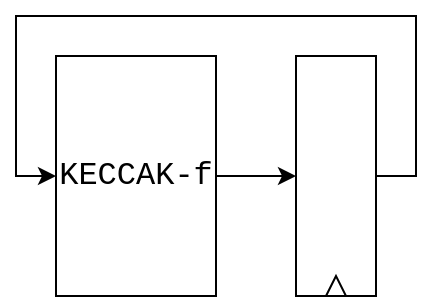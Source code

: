 <mxfile version="22.1.2" type="device">
  <diagram name="Page-1" id="sLG97zDm2SVhleJXKbSt">
    <mxGraphModel dx="989" dy="577" grid="1" gridSize="10" guides="1" tooltips="1" connect="1" arrows="1" fold="1" page="1" pageScale="1" pageWidth="3000" pageHeight="3000" math="0" shadow="0">
      <root>
        <mxCell id="0" />
        <mxCell id="1" parent="0" />
        <mxCell id="PoA2-wsbi5iG8ftpNb75-3" value="" style="edgeStyle=orthogonalEdgeStyle;rounded=0;orthogonalLoop=1;jettySize=auto;html=1;" edge="1" parent="1" source="PoA2-wsbi5iG8ftpNb75-1" target="PoA2-wsbi5iG8ftpNb75-2">
          <mxGeometry relative="1" as="geometry" />
        </mxCell>
        <mxCell id="PoA2-wsbi5iG8ftpNb75-1" value="KECCAK-f" style="rounded=0;whiteSpace=wrap;html=1;fontFamily=Courier New;fontSize=16;" vertex="1" parent="1">
          <mxGeometry x="640" y="400" width="80" height="120" as="geometry" />
        </mxCell>
        <mxCell id="PoA2-wsbi5iG8ftpNb75-2" value="" style="rounded=0;whiteSpace=wrap;html=1;" vertex="1" parent="1">
          <mxGeometry x="760" y="400" width="40" height="120" as="geometry" />
        </mxCell>
        <mxCell id="PoA2-wsbi5iG8ftpNb75-4" value="" style="endArrow=classic;html=1;rounded=0;entryX=0;entryY=0.5;entryDx=0;entryDy=0;" edge="1" parent="1" target="PoA2-wsbi5iG8ftpNb75-1">
          <mxGeometry width="50" height="50" relative="1" as="geometry">
            <mxPoint x="800" y="460" as="sourcePoint" />
            <mxPoint x="550" y="500" as="targetPoint" />
            <Array as="points">
              <mxPoint x="820" y="460" />
              <mxPoint x="820" y="380" />
              <mxPoint x="620" y="380" />
              <mxPoint x="620" y="460" />
            </Array>
          </mxGeometry>
        </mxCell>
        <mxCell id="PoA2-wsbi5iG8ftpNb75-5" value="" style="triangle;whiteSpace=wrap;html=1;rotation=-90;" vertex="1" parent="1">
          <mxGeometry x="775" y="510" width="10" height="10" as="geometry" />
        </mxCell>
      </root>
    </mxGraphModel>
  </diagram>
</mxfile>
